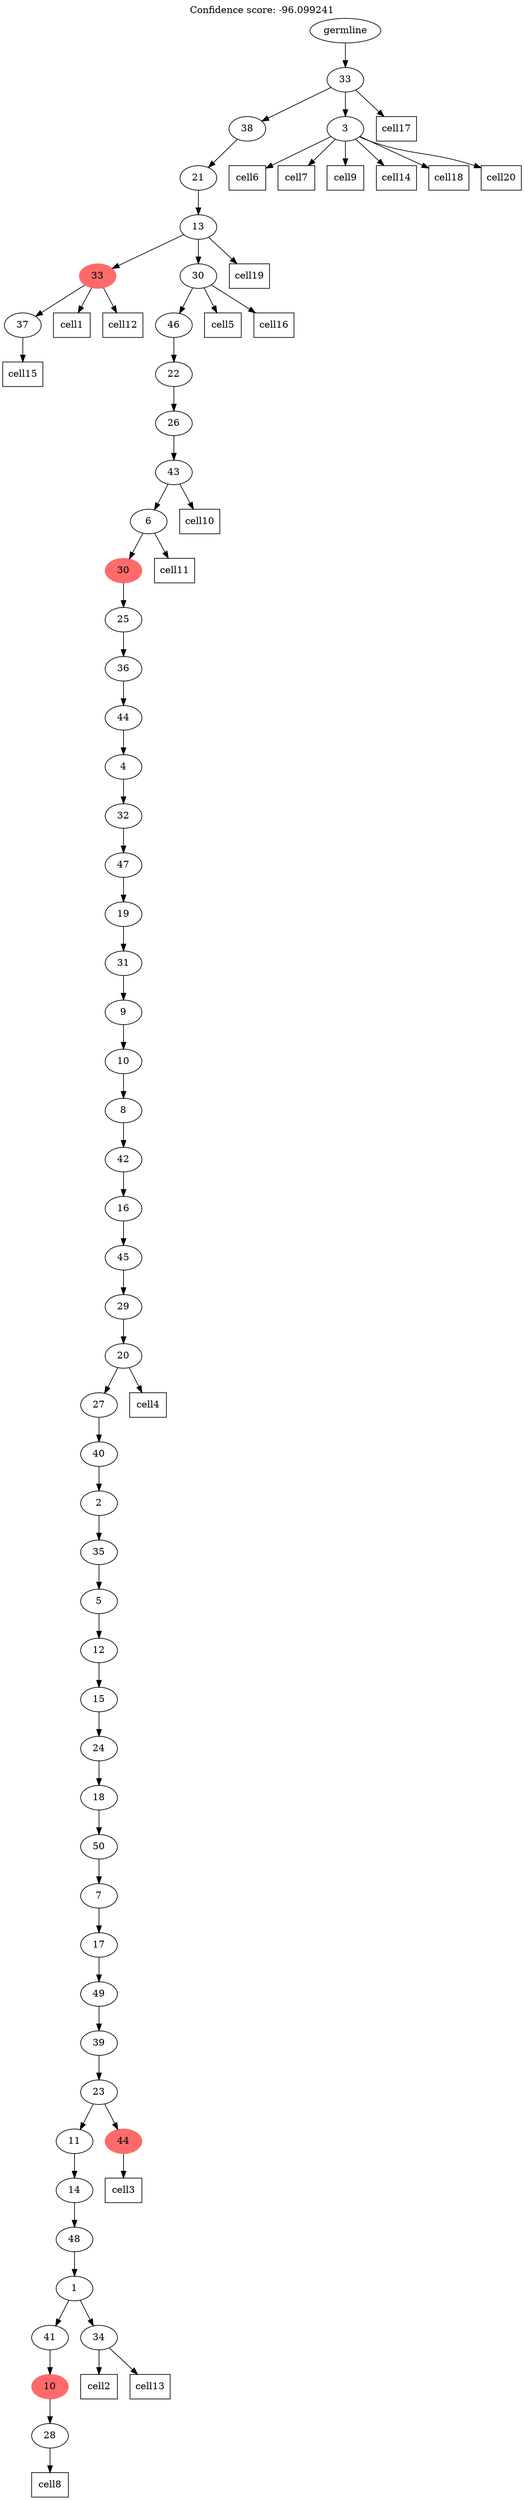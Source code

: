 digraph g {
	"53" -> "54";
	"54" [label="37"];
	"49" -> "50";
	"50" [label="28"];
	"48" -> "49";
	"49" [color=indianred1, style=filled, label="10"];
	"47" -> "48";
	"48" [label="41"];
	"47" -> "51";
	"51" [label="34"];
	"46" -> "47";
	"47" [label="1"];
	"45" -> "46";
	"46" [label="48"];
	"44" -> "45";
	"45" [label="14"];
	"43" -> "44";
	"44" [label="11"];
	"43" -> "52";
	"52" [color=indianred1, style=filled, label="44"];
	"42" -> "43";
	"43" [label="23"];
	"41" -> "42";
	"42" [label="39"];
	"40" -> "41";
	"41" [label="49"];
	"39" -> "40";
	"40" [label="17"];
	"38" -> "39";
	"39" [label="7"];
	"37" -> "38";
	"38" [label="50"];
	"36" -> "37";
	"37" [label="18"];
	"35" -> "36";
	"36" [label="24"];
	"34" -> "35";
	"35" [label="15"];
	"33" -> "34";
	"34" [label="12"];
	"32" -> "33";
	"33" [label="5"];
	"31" -> "32";
	"32" [label="35"];
	"30" -> "31";
	"31" [label="2"];
	"29" -> "30";
	"30" [label="40"];
	"28" -> "29";
	"29" [label="27"];
	"27" -> "28";
	"28" [label="20"];
	"26" -> "27";
	"27" [label="29"];
	"25" -> "26";
	"26" [label="45"];
	"24" -> "25";
	"25" [label="16"];
	"23" -> "24";
	"24" [label="42"];
	"22" -> "23";
	"23" [label="8"];
	"21" -> "22";
	"22" [label="10"];
	"20" -> "21";
	"21" [label="9"];
	"19" -> "20";
	"20" [label="31"];
	"18" -> "19";
	"19" [label="19"];
	"17" -> "18";
	"18" [label="47"];
	"16" -> "17";
	"17" [label="32"];
	"15" -> "16";
	"16" [label="4"];
	"14" -> "15";
	"15" [label="44"];
	"13" -> "14";
	"14" [label="36"];
	"12" -> "13";
	"13" [label="25"];
	"11" -> "12";
	"12" [color=indianred1, style=filled, label="30"];
	"10" -> "11";
	"11" [label="6"];
	"9" -> "10";
	"10" [label="43"];
	"8" -> "9";
	"9" [label="26"];
	"7" -> "8";
	"8" [label="22"];
	"6" -> "7";
	"7" [label="46"];
	"5" -> "6";
	"6" [label="30"];
	"5" -> "53";
	"53" [color=indianred1, style=filled, label="33"];
	"4" -> "5";
	"5" [label="13"];
	"3" -> "4";
	"4" [label="21"];
	"1" -> "2";
	"2" [label="3"];
	"1" -> "3";
	"3" [label="38"];
	"0" -> "1";
	"1" [label="33"];
	"0" [label="germline"];
	"53" -> "cell1";
	"cell1" [shape=box];
	"51" -> "cell2";
	"cell2" [shape=box];
	"52" -> "cell3";
	"cell3" [shape=box];
	"28" -> "cell4";
	"cell4" [shape=box];
	"6" -> "cell5";
	"cell5" [shape=box];
	"2" -> "cell6";
	"cell6" [shape=box];
	"2" -> "cell7";
	"cell7" [shape=box];
	"50" -> "cell8";
	"cell8" [shape=box];
	"2" -> "cell9";
	"cell9" [shape=box];
	"10" -> "cell10";
	"cell10" [shape=box];
	"11" -> "cell11";
	"cell11" [shape=box];
	"53" -> "cell12";
	"cell12" [shape=box];
	"51" -> "cell13";
	"cell13" [shape=box];
	"2" -> "cell14";
	"cell14" [shape=box];
	"54" -> "cell15";
	"cell15" [shape=box];
	"6" -> "cell16";
	"cell16" [shape=box];
	"1" -> "cell17";
	"cell17" [shape=box];
	"2" -> "cell18";
	"cell18" [shape=box];
	"5" -> "cell19";
	"cell19" [shape=box];
	"2" -> "cell20";
	"cell20" [shape=box];
	labelloc="t";
	label="Confidence score: -96.099241";
}
